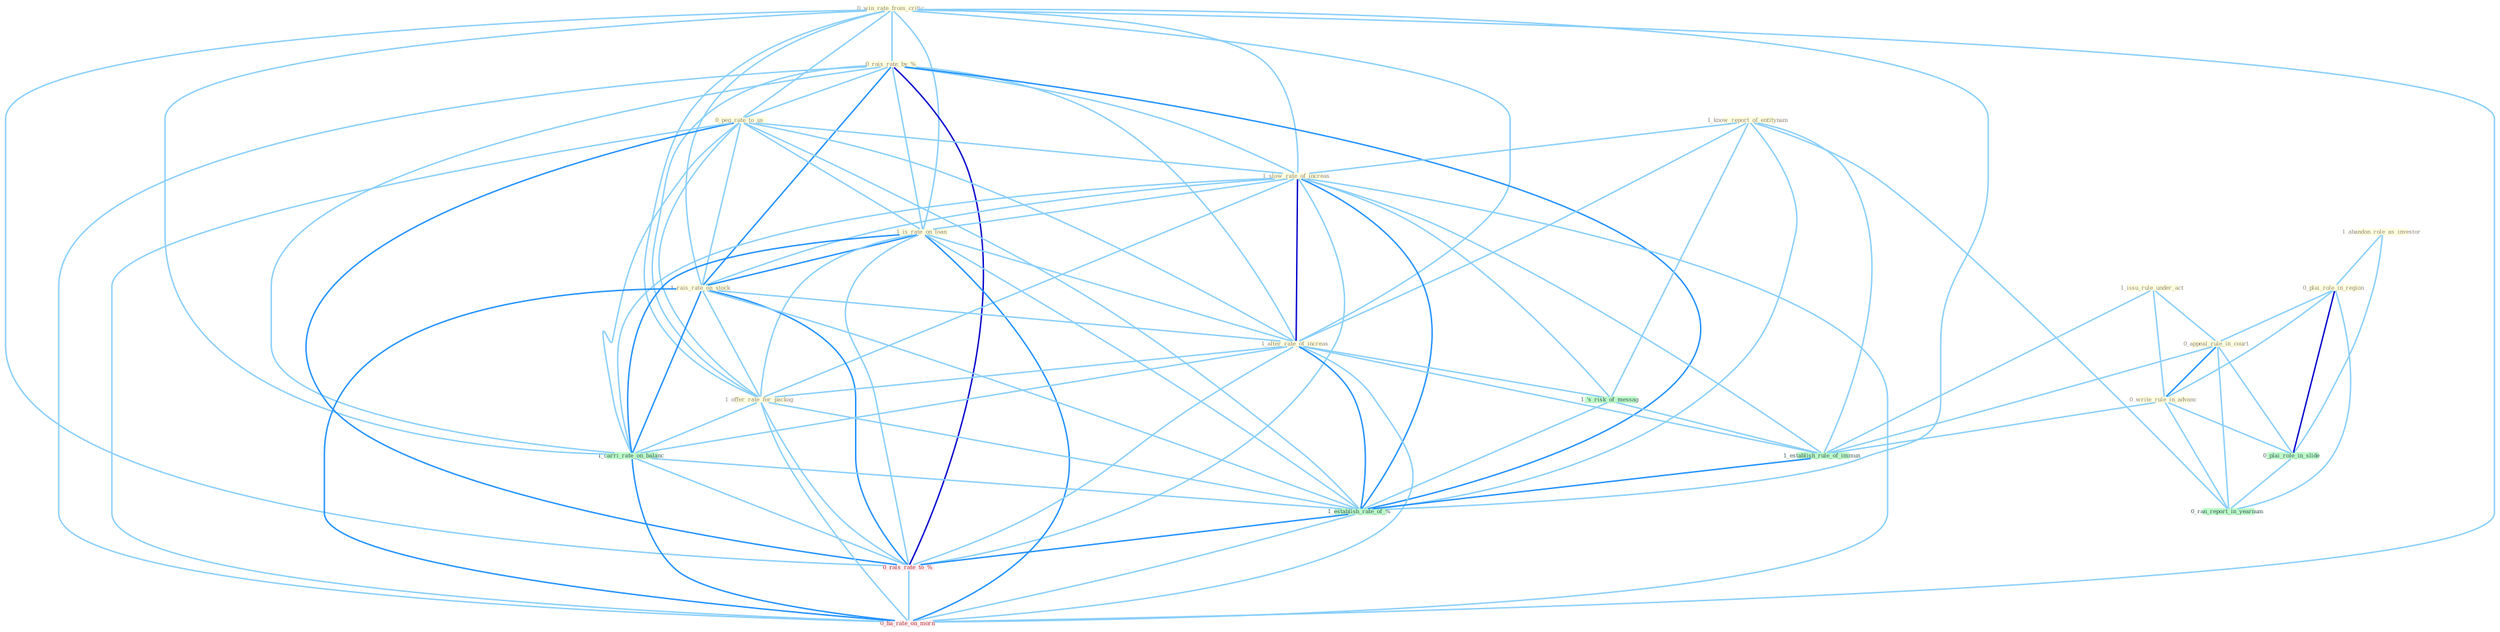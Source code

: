 Graph G{ 
    node
    [shape=polygon,style=filled,width=.5,height=.06,color="#BDFCC9",fixedsize=true,fontsize=4,
    fontcolor="#2f4f4f"];
    {node
    [color="#ffffe0", fontcolor="#8b7d6b"] "0_win_rate_from_critic " "1_issu_rule_under_act " "0_rais_rate_by_% " "0_peg_rate_to_us " "1_know_report_of_entitynam " "1_slow_rate_of_increas " "1_is_rate_on_loan " "1_rais_rate_on_stock " "1_alter_rate_of_increas " "1_abandon_role_as_investor " "1_offer_rate_for_packag " "0_plai_role_in_region " "0_appeal_rule_in_court " "0_write_rule_in_advanc "}
{node [color="#fff0f5", fontcolor="#b22222"] "0_rais_rate_to_% " "0_ha_rate_on_morn "}
edge [color="#B0E2FF"];

	"0_win_rate_from_critic " -- "0_rais_rate_by_% " [w="1", color="#87cefa" ];
	"0_win_rate_from_critic " -- "0_peg_rate_to_us " [w="1", color="#87cefa" ];
	"0_win_rate_from_critic " -- "1_slow_rate_of_increas " [w="1", color="#87cefa" ];
	"0_win_rate_from_critic " -- "1_is_rate_on_loan " [w="1", color="#87cefa" ];
	"0_win_rate_from_critic " -- "1_rais_rate_on_stock " [w="1", color="#87cefa" ];
	"0_win_rate_from_critic " -- "1_alter_rate_of_increas " [w="1", color="#87cefa" ];
	"0_win_rate_from_critic " -- "1_offer_rate_for_packag " [w="1", color="#87cefa" ];
	"0_win_rate_from_critic " -- "1_carri_rate_on_balanc " [w="1", color="#87cefa" ];
	"0_win_rate_from_critic " -- "1_establish_rate_of_% " [w="1", color="#87cefa" ];
	"0_win_rate_from_critic " -- "0_rais_rate_to_% " [w="1", color="#87cefa" ];
	"0_win_rate_from_critic " -- "0_ha_rate_on_morn " [w="1", color="#87cefa" ];
	"1_issu_rule_under_act " -- "0_appeal_rule_in_court " [w="1", color="#87cefa" ];
	"1_issu_rule_under_act " -- "0_write_rule_in_advanc " [w="1", color="#87cefa" ];
	"1_issu_rule_under_act " -- "1_establish_rule_of_immun " [w="1", color="#87cefa" ];
	"0_rais_rate_by_% " -- "0_peg_rate_to_us " [w="1", color="#87cefa" ];
	"0_rais_rate_by_% " -- "1_slow_rate_of_increas " [w="1", color="#87cefa" ];
	"0_rais_rate_by_% " -- "1_is_rate_on_loan " [w="1", color="#87cefa" ];
	"0_rais_rate_by_% " -- "1_rais_rate_on_stock " [w="2", color="#1e90ff" , len=0.8];
	"0_rais_rate_by_% " -- "1_alter_rate_of_increas " [w="1", color="#87cefa" ];
	"0_rais_rate_by_% " -- "1_offer_rate_for_packag " [w="1", color="#87cefa" ];
	"0_rais_rate_by_% " -- "1_carri_rate_on_balanc " [w="1", color="#87cefa" ];
	"0_rais_rate_by_% " -- "1_establish_rate_of_% " [w="2", color="#1e90ff" , len=0.8];
	"0_rais_rate_by_% " -- "0_rais_rate_to_% " [w="3", color="#0000cd" , len=0.6];
	"0_rais_rate_by_% " -- "0_ha_rate_on_morn " [w="1", color="#87cefa" ];
	"0_peg_rate_to_us " -- "1_slow_rate_of_increas " [w="1", color="#87cefa" ];
	"0_peg_rate_to_us " -- "1_is_rate_on_loan " [w="1", color="#87cefa" ];
	"0_peg_rate_to_us " -- "1_rais_rate_on_stock " [w="1", color="#87cefa" ];
	"0_peg_rate_to_us " -- "1_alter_rate_of_increas " [w="1", color="#87cefa" ];
	"0_peg_rate_to_us " -- "1_offer_rate_for_packag " [w="1", color="#87cefa" ];
	"0_peg_rate_to_us " -- "1_carri_rate_on_balanc " [w="1", color="#87cefa" ];
	"0_peg_rate_to_us " -- "1_establish_rate_of_% " [w="1", color="#87cefa" ];
	"0_peg_rate_to_us " -- "0_rais_rate_to_% " [w="2", color="#1e90ff" , len=0.8];
	"0_peg_rate_to_us " -- "0_ha_rate_on_morn " [w="1", color="#87cefa" ];
	"1_know_report_of_entitynam " -- "1_slow_rate_of_increas " [w="1", color="#87cefa" ];
	"1_know_report_of_entitynam " -- "1_alter_rate_of_increas " [w="1", color="#87cefa" ];
	"1_know_report_of_entitynam " -- "1_'s_risk_of_messag " [w="1", color="#87cefa" ];
	"1_know_report_of_entitynam " -- "0_ran_report_in_yearnum " [w="1", color="#87cefa" ];
	"1_know_report_of_entitynam " -- "1_establish_rule_of_immun " [w="1", color="#87cefa" ];
	"1_know_report_of_entitynam " -- "1_establish_rate_of_% " [w="1", color="#87cefa" ];
	"1_slow_rate_of_increas " -- "1_is_rate_on_loan " [w="1", color="#87cefa" ];
	"1_slow_rate_of_increas " -- "1_rais_rate_on_stock " [w="1", color="#87cefa" ];
	"1_slow_rate_of_increas " -- "1_alter_rate_of_increas " [w="3", color="#0000cd" , len=0.6];
	"1_slow_rate_of_increas " -- "1_offer_rate_for_packag " [w="1", color="#87cefa" ];
	"1_slow_rate_of_increas " -- "1_carri_rate_on_balanc " [w="1", color="#87cefa" ];
	"1_slow_rate_of_increas " -- "1_'s_risk_of_messag " [w="1", color="#87cefa" ];
	"1_slow_rate_of_increas " -- "1_establish_rule_of_immun " [w="1", color="#87cefa" ];
	"1_slow_rate_of_increas " -- "1_establish_rate_of_% " [w="2", color="#1e90ff" , len=0.8];
	"1_slow_rate_of_increas " -- "0_rais_rate_to_% " [w="1", color="#87cefa" ];
	"1_slow_rate_of_increas " -- "0_ha_rate_on_morn " [w="1", color="#87cefa" ];
	"1_is_rate_on_loan " -- "1_rais_rate_on_stock " [w="2", color="#1e90ff" , len=0.8];
	"1_is_rate_on_loan " -- "1_alter_rate_of_increas " [w="1", color="#87cefa" ];
	"1_is_rate_on_loan " -- "1_offer_rate_for_packag " [w="1", color="#87cefa" ];
	"1_is_rate_on_loan " -- "1_carri_rate_on_balanc " [w="2", color="#1e90ff" , len=0.8];
	"1_is_rate_on_loan " -- "1_establish_rate_of_% " [w="1", color="#87cefa" ];
	"1_is_rate_on_loan " -- "0_rais_rate_to_% " [w="1", color="#87cefa" ];
	"1_is_rate_on_loan " -- "0_ha_rate_on_morn " [w="2", color="#1e90ff" , len=0.8];
	"1_rais_rate_on_stock " -- "1_alter_rate_of_increas " [w="1", color="#87cefa" ];
	"1_rais_rate_on_stock " -- "1_offer_rate_for_packag " [w="1", color="#87cefa" ];
	"1_rais_rate_on_stock " -- "1_carri_rate_on_balanc " [w="2", color="#1e90ff" , len=0.8];
	"1_rais_rate_on_stock " -- "1_establish_rate_of_% " [w="1", color="#87cefa" ];
	"1_rais_rate_on_stock " -- "0_rais_rate_to_% " [w="2", color="#1e90ff" , len=0.8];
	"1_rais_rate_on_stock " -- "0_ha_rate_on_morn " [w="2", color="#1e90ff" , len=0.8];
	"1_alter_rate_of_increas " -- "1_offer_rate_for_packag " [w="1", color="#87cefa" ];
	"1_alter_rate_of_increas " -- "1_carri_rate_on_balanc " [w="1", color="#87cefa" ];
	"1_alter_rate_of_increas " -- "1_'s_risk_of_messag " [w="1", color="#87cefa" ];
	"1_alter_rate_of_increas " -- "1_establish_rule_of_immun " [w="1", color="#87cefa" ];
	"1_alter_rate_of_increas " -- "1_establish_rate_of_% " [w="2", color="#1e90ff" , len=0.8];
	"1_alter_rate_of_increas " -- "0_rais_rate_to_% " [w="1", color="#87cefa" ];
	"1_alter_rate_of_increas " -- "0_ha_rate_on_morn " [w="1", color="#87cefa" ];
	"1_abandon_role_as_investor " -- "0_plai_role_in_region " [w="1", color="#87cefa" ];
	"1_abandon_role_as_investor " -- "0_plai_role_in_slide " [w="1", color="#87cefa" ];
	"1_offer_rate_for_packag " -- "1_carri_rate_on_balanc " [w="1", color="#87cefa" ];
	"1_offer_rate_for_packag " -- "1_establish_rate_of_% " [w="1", color="#87cefa" ];
	"1_offer_rate_for_packag " -- "0_rais_rate_to_% " [w="1", color="#87cefa" ];
	"1_offer_rate_for_packag " -- "0_ha_rate_on_morn " [w="1", color="#87cefa" ];
	"0_plai_role_in_region " -- "0_appeal_rule_in_court " [w="1", color="#87cefa" ];
	"0_plai_role_in_region " -- "0_write_rule_in_advanc " [w="1", color="#87cefa" ];
	"0_plai_role_in_region " -- "0_plai_role_in_slide " [w="3", color="#0000cd" , len=0.6];
	"0_plai_role_in_region " -- "0_ran_report_in_yearnum " [w="1", color="#87cefa" ];
	"0_appeal_rule_in_court " -- "0_write_rule_in_advanc " [w="2", color="#1e90ff" , len=0.8];
	"0_appeal_rule_in_court " -- "0_plai_role_in_slide " [w="1", color="#87cefa" ];
	"0_appeal_rule_in_court " -- "0_ran_report_in_yearnum " [w="1", color="#87cefa" ];
	"0_appeal_rule_in_court " -- "1_establish_rule_of_immun " [w="1", color="#87cefa" ];
	"0_write_rule_in_advanc " -- "0_plai_role_in_slide " [w="1", color="#87cefa" ];
	"0_write_rule_in_advanc " -- "0_ran_report_in_yearnum " [w="1", color="#87cefa" ];
	"0_write_rule_in_advanc " -- "1_establish_rule_of_immun " [w="1", color="#87cefa" ];
	"0_plai_role_in_slide " -- "0_ran_report_in_yearnum " [w="1", color="#87cefa" ];
	"1_carri_rate_on_balanc " -- "1_establish_rate_of_% " [w="1", color="#87cefa" ];
	"1_carri_rate_on_balanc " -- "0_rais_rate_to_% " [w="1", color="#87cefa" ];
	"1_carri_rate_on_balanc " -- "0_ha_rate_on_morn " [w="2", color="#1e90ff" , len=0.8];
	"1_'s_risk_of_messag " -- "1_establish_rule_of_immun " [w="1", color="#87cefa" ];
	"1_'s_risk_of_messag " -- "1_establish_rate_of_% " [w="1", color="#87cefa" ];
	"1_establish_rule_of_immun " -- "1_establish_rate_of_% " [w="2", color="#1e90ff" , len=0.8];
	"1_establish_rate_of_% " -- "0_rais_rate_to_% " [w="2", color="#1e90ff" , len=0.8];
	"1_establish_rate_of_% " -- "0_ha_rate_on_morn " [w="1", color="#87cefa" ];
	"0_rais_rate_to_% " -- "0_ha_rate_on_morn " [w="1", color="#87cefa" ];
}